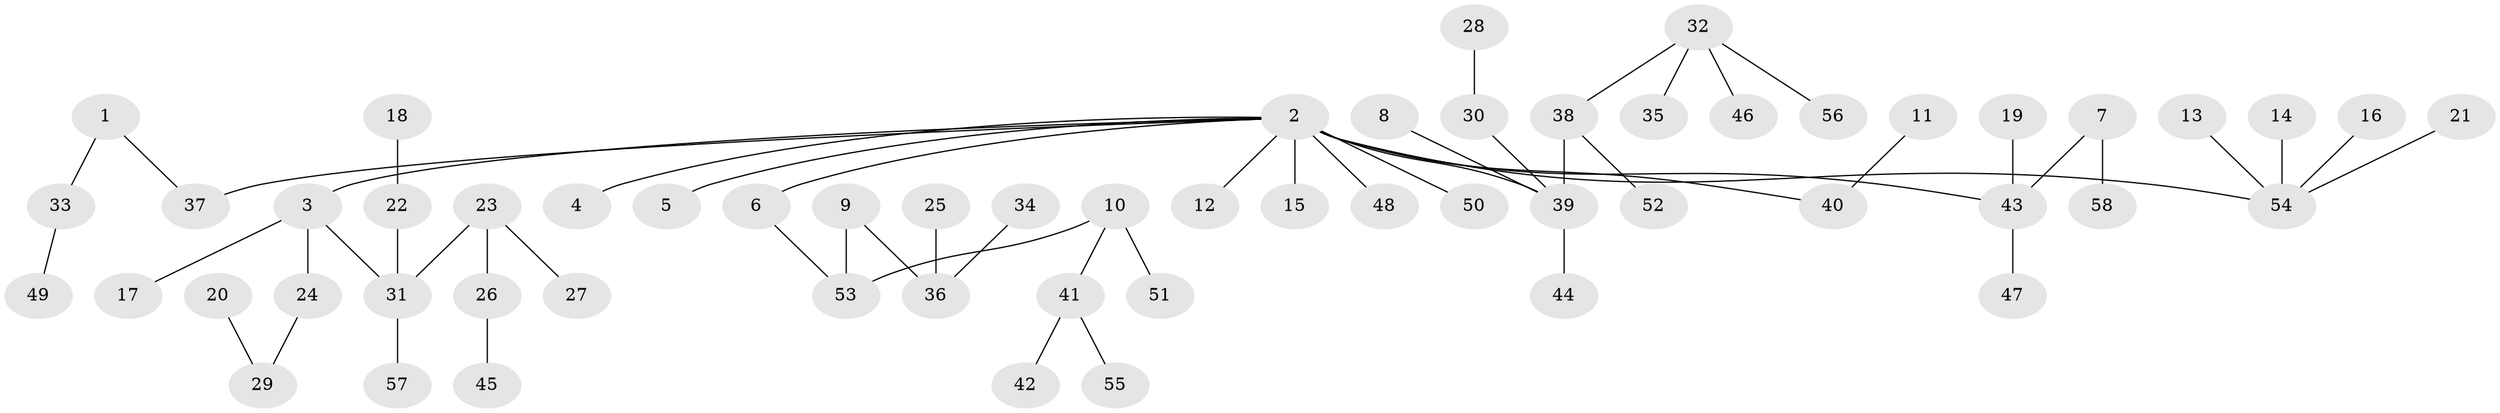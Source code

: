 // original degree distribution, {7: 0.008695652173913044, 8: 0.008695652173913044, 3: 0.09565217391304348, 4: 0.06086956521739131, 2: 0.26956521739130435, 1: 0.5043478260869565, 6: 0.017391304347826087, 5: 0.034782608695652174}
// Generated by graph-tools (version 1.1) at 2025/26/03/09/25 03:26:26]
// undirected, 58 vertices, 57 edges
graph export_dot {
graph [start="1"]
  node [color=gray90,style=filled];
  1;
  2;
  3;
  4;
  5;
  6;
  7;
  8;
  9;
  10;
  11;
  12;
  13;
  14;
  15;
  16;
  17;
  18;
  19;
  20;
  21;
  22;
  23;
  24;
  25;
  26;
  27;
  28;
  29;
  30;
  31;
  32;
  33;
  34;
  35;
  36;
  37;
  38;
  39;
  40;
  41;
  42;
  43;
  44;
  45;
  46;
  47;
  48;
  49;
  50;
  51;
  52;
  53;
  54;
  55;
  56;
  57;
  58;
  1 -- 33 [weight=1.0];
  1 -- 37 [weight=1.0];
  2 -- 3 [weight=1.0];
  2 -- 4 [weight=1.0];
  2 -- 5 [weight=1.0];
  2 -- 6 [weight=1.0];
  2 -- 12 [weight=1.0];
  2 -- 15 [weight=1.0];
  2 -- 37 [weight=1.0];
  2 -- 39 [weight=1.0];
  2 -- 40 [weight=1.0];
  2 -- 43 [weight=1.0];
  2 -- 48 [weight=1.0];
  2 -- 50 [weight=1.0];
  2 -- 54 [weight=1.0];
  3 -- 17 [weight=1.0];
  3 -- 24 [weight=1.0];
  3 -- 31 [weight=1.0];
  6 -- 53 [weight=1.0];
  7 -- 43 [weight=1.0];
  7 -- 58 [weight=1.0];
  8 -- 39 [weight=1.0];
  9 -- 36 [weight=1.0];
  9 -- 53 [weight=1.0];
  10 -- 41 [weight=1.0];
  10 -- 51 [weight=1.0];
  10 -- 53 [weight=1.0];
  11 -- 40 [weight=1.0];
  13 -- 54 [weight=1.0];
  14 -- 54 [weight=1.0];
  16 -- 54 [weight=1.0];
  18 -- 22 [weight=1.0];
  19 -- 43 [weight=1.0];
  20 -- 29 [weight=1.0];
  21 -- 54 [weight=1.0];
  22 -- 31 [weight=1.0];
  23 -- 26 [weight=1.0];
  23 -- 27 [weight=1.0];
  23 -- 31 [weight=1.0];
  24 -- 29 [weight=1.0];
  25 -- 36 [weight=1.0];
  26 -- 45 [weight=1.0];
  28 -- 30 [weight=1.0];
  30 -- 39 [weight=1.0];
  31 -- 57 [weight=1.0];
  32 -- 35 [weight=1.0];
  32 -- 38 [weight=1.0];
  32 -- 46 [weight=1.0];
  32 -- 56 [weight=1.0];
  33 -- 49 [weight=1.0];
  34 -- 36 [weight=1.0];
  38 -- 39 [weight=1.0];
  38 -- 52 [weight=1.0];
  39 -- 44 [weight=1.0];
  41 -- 42 [weight=1.0];
  41 -- 55 [weight=1.0];
  43 -- 47 [weight=1.0];
}
